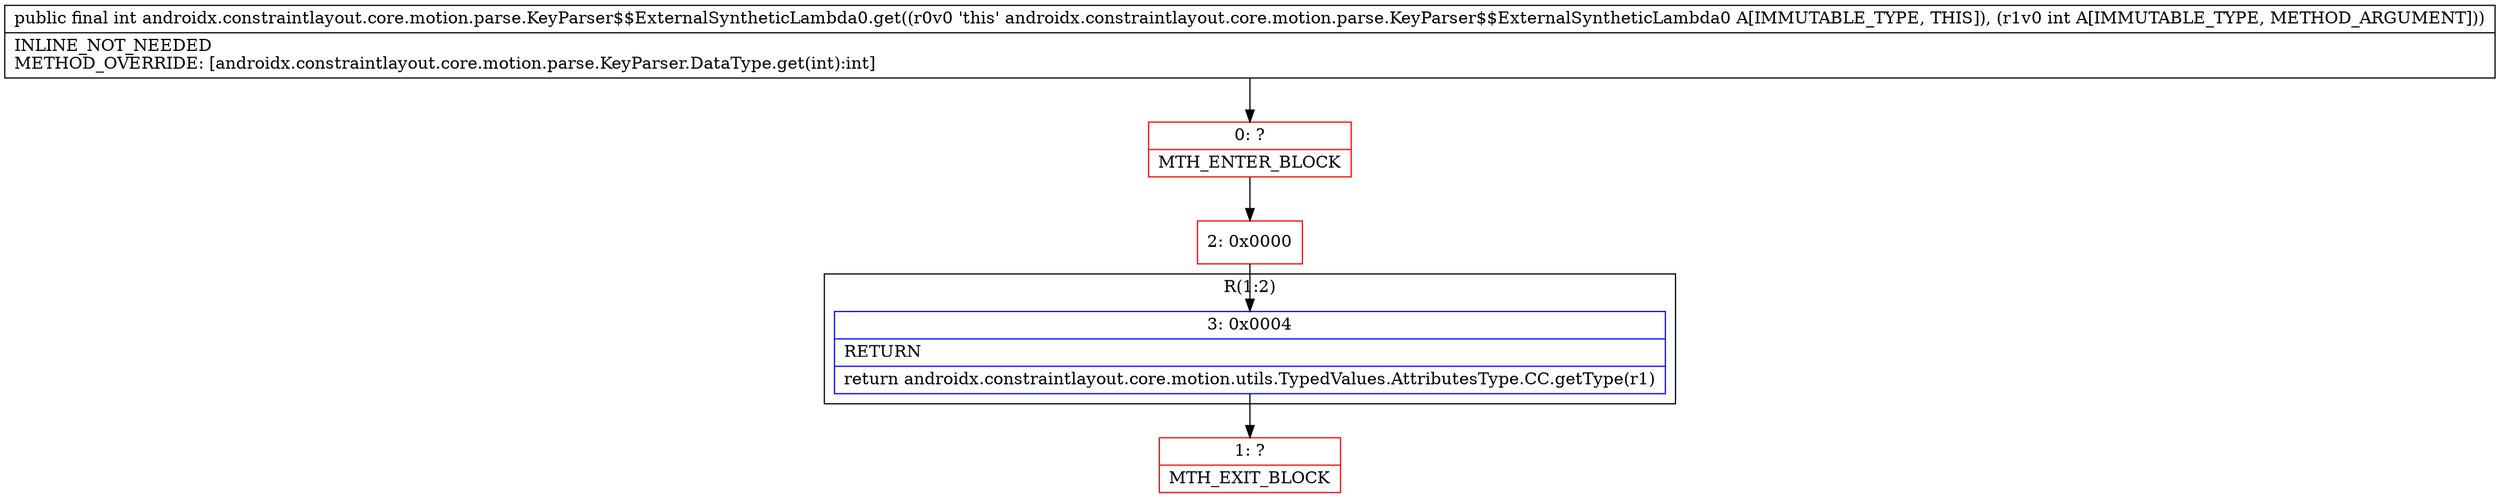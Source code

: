 digraph "CFG forandroidx.constraintlayout.core.motion.parse.KeyParser$$ExternalSyntheticLambda0.get(I)I" {
subgraph cluster_Region_1723827678 {
label = "R(1:2)";
node [shape=record,color=blue];
Node_3 [shape=record,label="{3\:\ 0x0004|RETURN\l|return androidx.constraintlayout.core.motion.utils.TypedValues.AttributesType.CC.getType(r1)\l}"];
}
Node_0 [shape=record,color=red,label="{0\:\ ?|MTH_ENTER_BLOCK\l}"];
Node_2 [shape=record,color=red,label="{2\:\ 0x0000}"];
Node_1 [shape=record,color=red,label="{1\:\ ?|MTH_EXIT_BLOCK\l}"];
MethodNode[shape=record,label="{public final int androidx.constraintlayout.core.motion.parse.KeyParser$$ExternalSyntheticLambda0.get((r0v0 'this' androidx.constraintlayout.core.motion.parse.KeyParser$$ExternalSyntheticLambda0 A[IMMUTABLE_TYPE, THIS]), (r1v0 int A[IMMUTABLE_TYPE, METHOD_ARGUMENT]))  | INLINE_NOT_NEEDED\lMETHOD_OVERRIDE: [androidx.constraintlayout.core.motion.parse.KeyParser.DataType.get(int):int]\l}"];
MethodNode -> Node_0;Node_3 -> Node_1;
Node_0 -> Node_2;
Node_2 -> Node_3;
}

